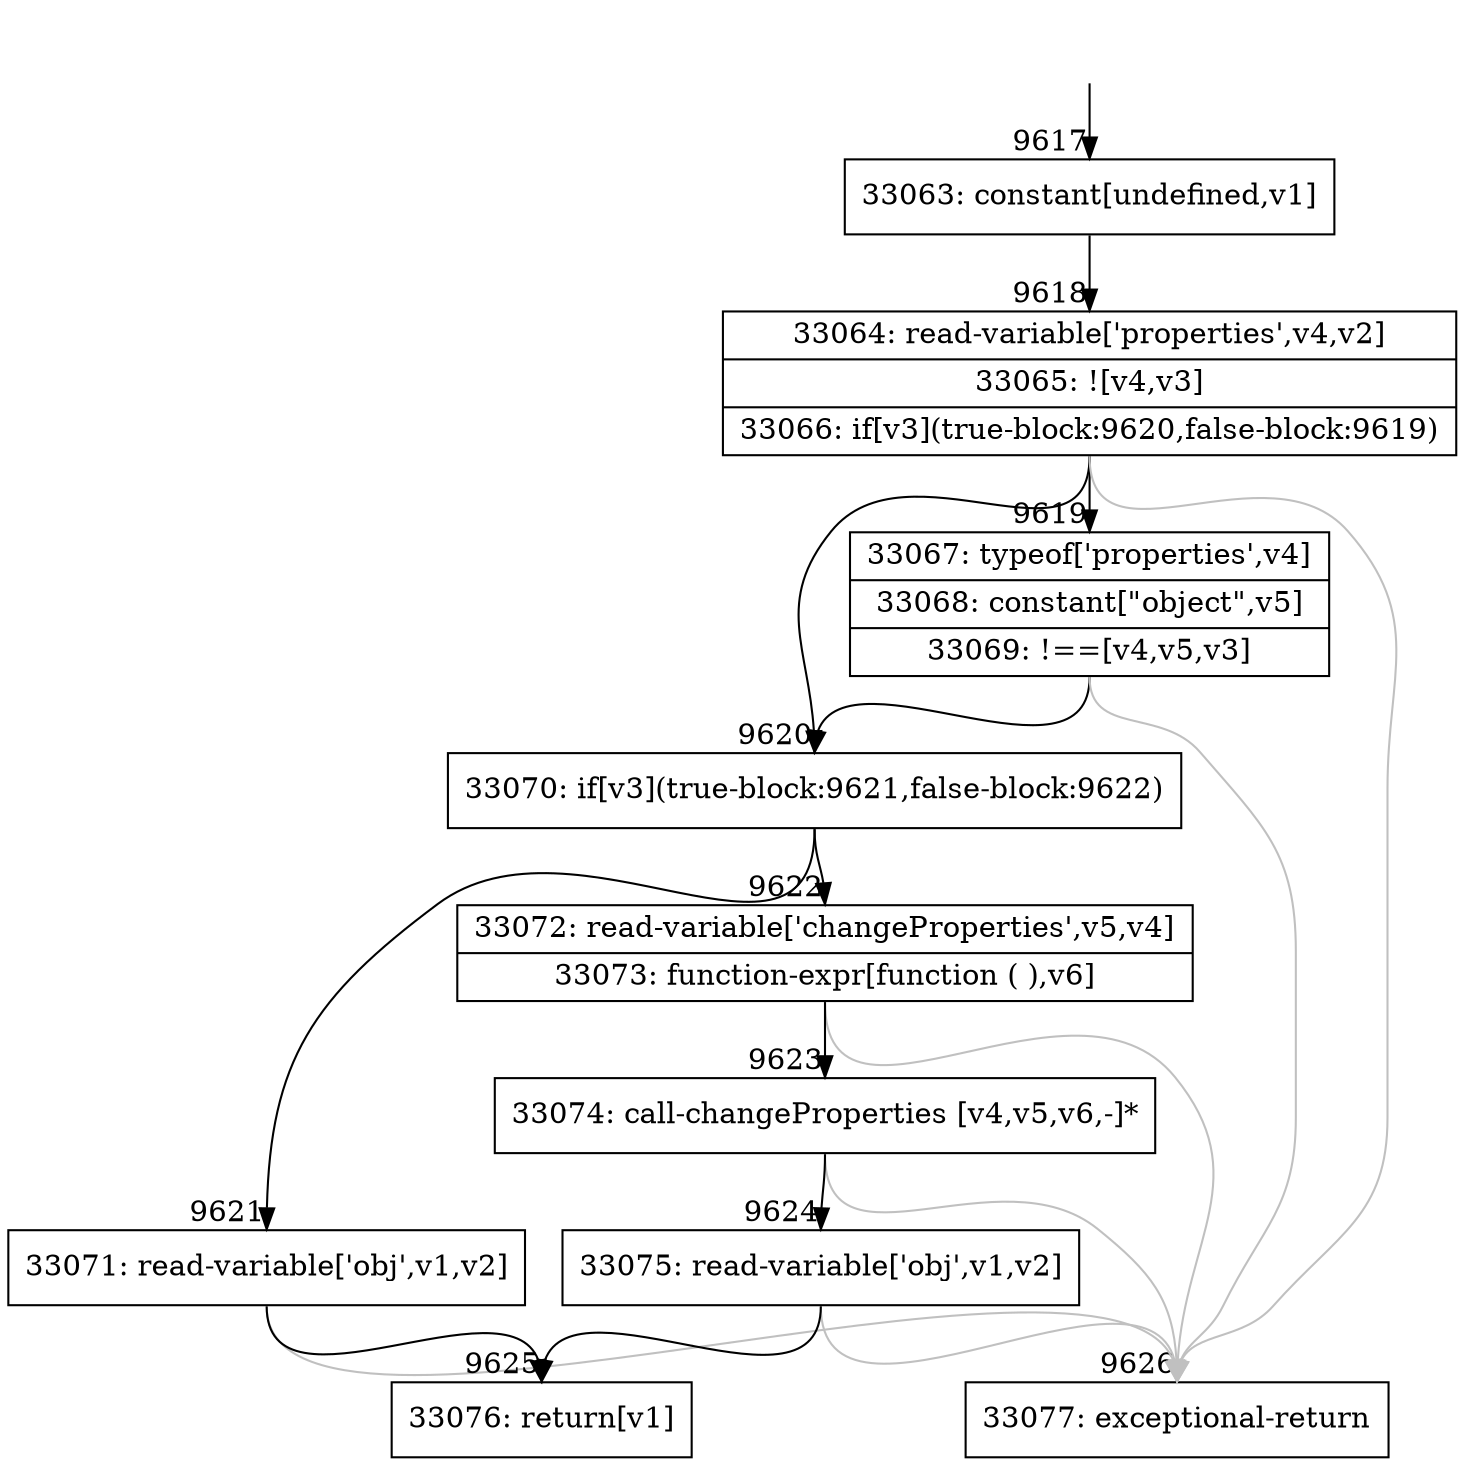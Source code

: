 digraph {
rankdir="TD"
BB_entry813[shape=none,label=""];
BB_entry813 -> BB9617 [tailport=s, headport=n, headlabel="    9617"]
BB9617 [shape=record label="{33063: constant[undefined,v1]}" ] 
BB9617 -> BB9618 [tailport=s, headport=n, headlabel="      9618"]
BB9618 [shape=record label="{33064: read-variable['properties',v4,v2]|33065: ![v4,v3]|33066: if[v3](true-block:9620,false-block:9619)}" ] 
BB9618 -> BB9620 [tailport=s, headport=n, headlabel="      9620"]
BB9618 -> BB9619 [tailport=s, headport=n, headlabel="      9619"]
BB9618 -> BB9626 [tailport=s, headport=n, color=gray, headlabel="      9626"]
BB9619 [shape=record label="{33067: typeof['properties',v4]|33068: constant[\"object\",v5]|33069: !==[v4,v5,v3]}" ] 
BB9619 -> BB9620 [tailport=s, headport=n]
BB9619 -> BB9626 [tailport=s, headport=n, color=gray]
BB9620 [shape=record label="{33070: if[v3](true-block:9621,false-block:9622)}" ] 
BB9620 -> BB9621 [tailport=s, headport=n, headlabel="      9621"]
BB9620 -> BB9622 [tailport=s, headport=n, headlabel="      9622"]
BB9621 [shape=record label="{33071: read-variable['obj',v1,v2]}" ] 
BB9621 -> BB9625 [tailport=s, headport=n, headlabel="      9625"]
BB9621 -> BB9626 [tailport=s, headport=n, color=gray]
BB9622 [shape=record label="{33072: read-variable['changeProperties',v5,v4]|33073: function-expr[function ( ),v6]}" ] 
BB9622 -> BB9623 [tailport=s, headport=n, headlabel="      9623"]
BB9622 -> BB9626 [tailport=s, headport=n, color=gray]
BB9623 [shape=record label="{33074: call-changeProperties [v4,v5,v6,-]*}" ] 
BB9623 -> BB9624 [tailport=s, headport=n, headlabel="      9624"]
BB9623 -> BB9626 [tailport=s, headport=n, color=gray]
BB9624 [shape=record label="{33075: read-variable['obj',v1,v2]}" ] 
BB9624 -> BB9625 [tailport=s, headport=n]
BB9624 -> BB9626 [tailport=s, headport=n, color=gray]
BB9625 [shape=record label="{33076: return[v1]}" ] 
BB9626 [shape=record label="{33077: exceptional-return}" ] 
//#$~ 17341
}

